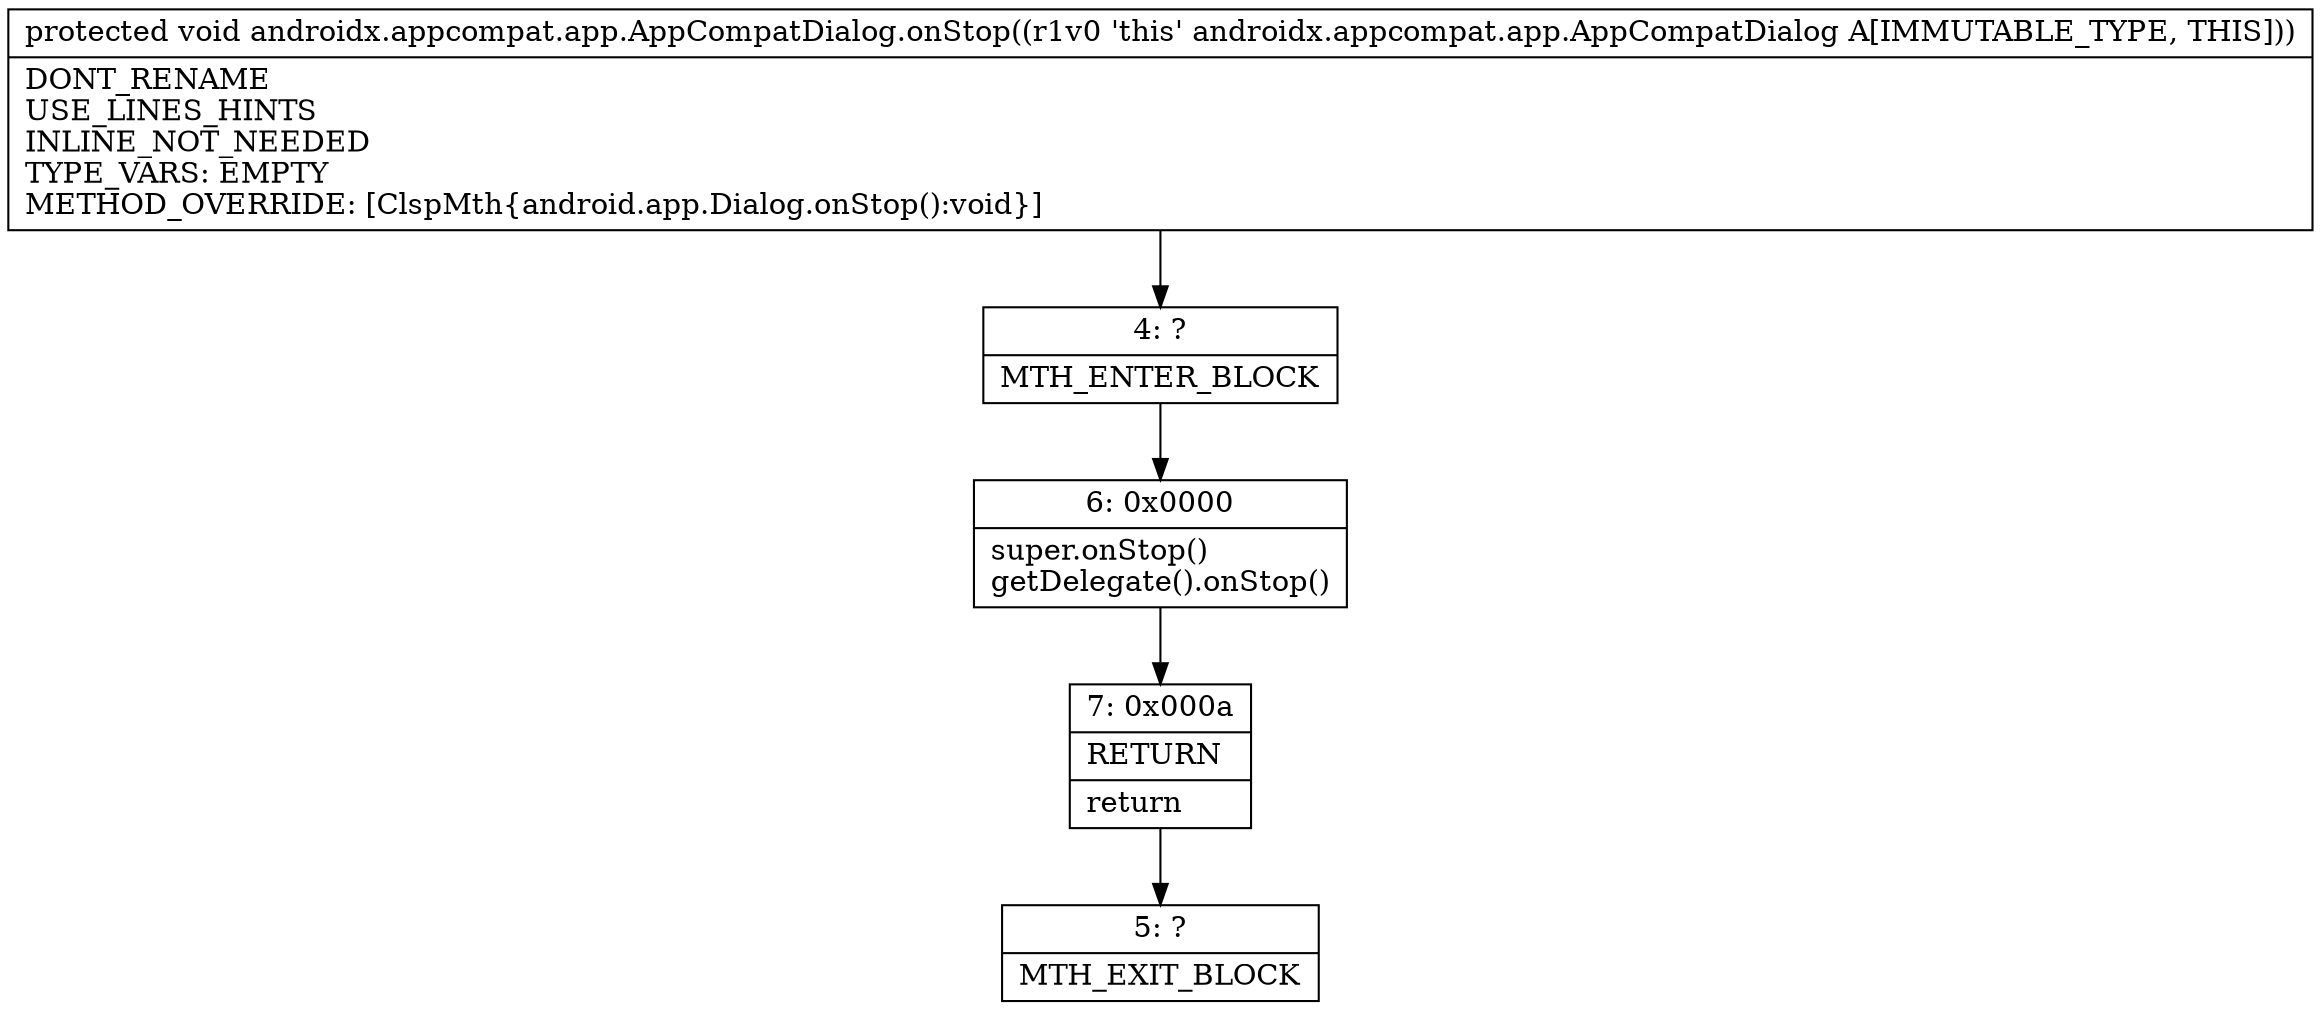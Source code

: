 digraph "CFG forandroidx.appcompat.app.AppCompatDialog.onStop()V" {
Node_4 [shape=record,label="{4\:\ ?|MTH_ENTER_BLOCK\l}"];
Node_6 [shape=record,label="{6\:\ 0x0000|super.onStop()\lgetDelegate().onStop()\l}"];
Node_7 [shape=record,label="{7\:\ 0x000a|RETURN\l|return\l}"];
Node_5 [shape=record,label="{5\:\ ?|MTH_EXIT_BLOCK\l}"];
MethodNode[shape=record,label="{protected void androidx.appcompat.app.AppCompatDialog.onStop((r1v0 'this' androidx.appcompat.app.AppCompatDialog A[IMMUTABLE_TYPE, THIS]))  | DONT_RENAME\lUSE_LINES_HINTS\lINLINE_NOT_NEEDED\lTYPE_VARS: EMPTY\lMETHOD_OVERRIDE: [ClspMth\{android.app.Dialog.onStop():void\}]\l}"];
MethodNode -> Node_4;Node_4 -> Node_6;
Node_6 -> Node_7;
Node_7 -> Node_5;
}

